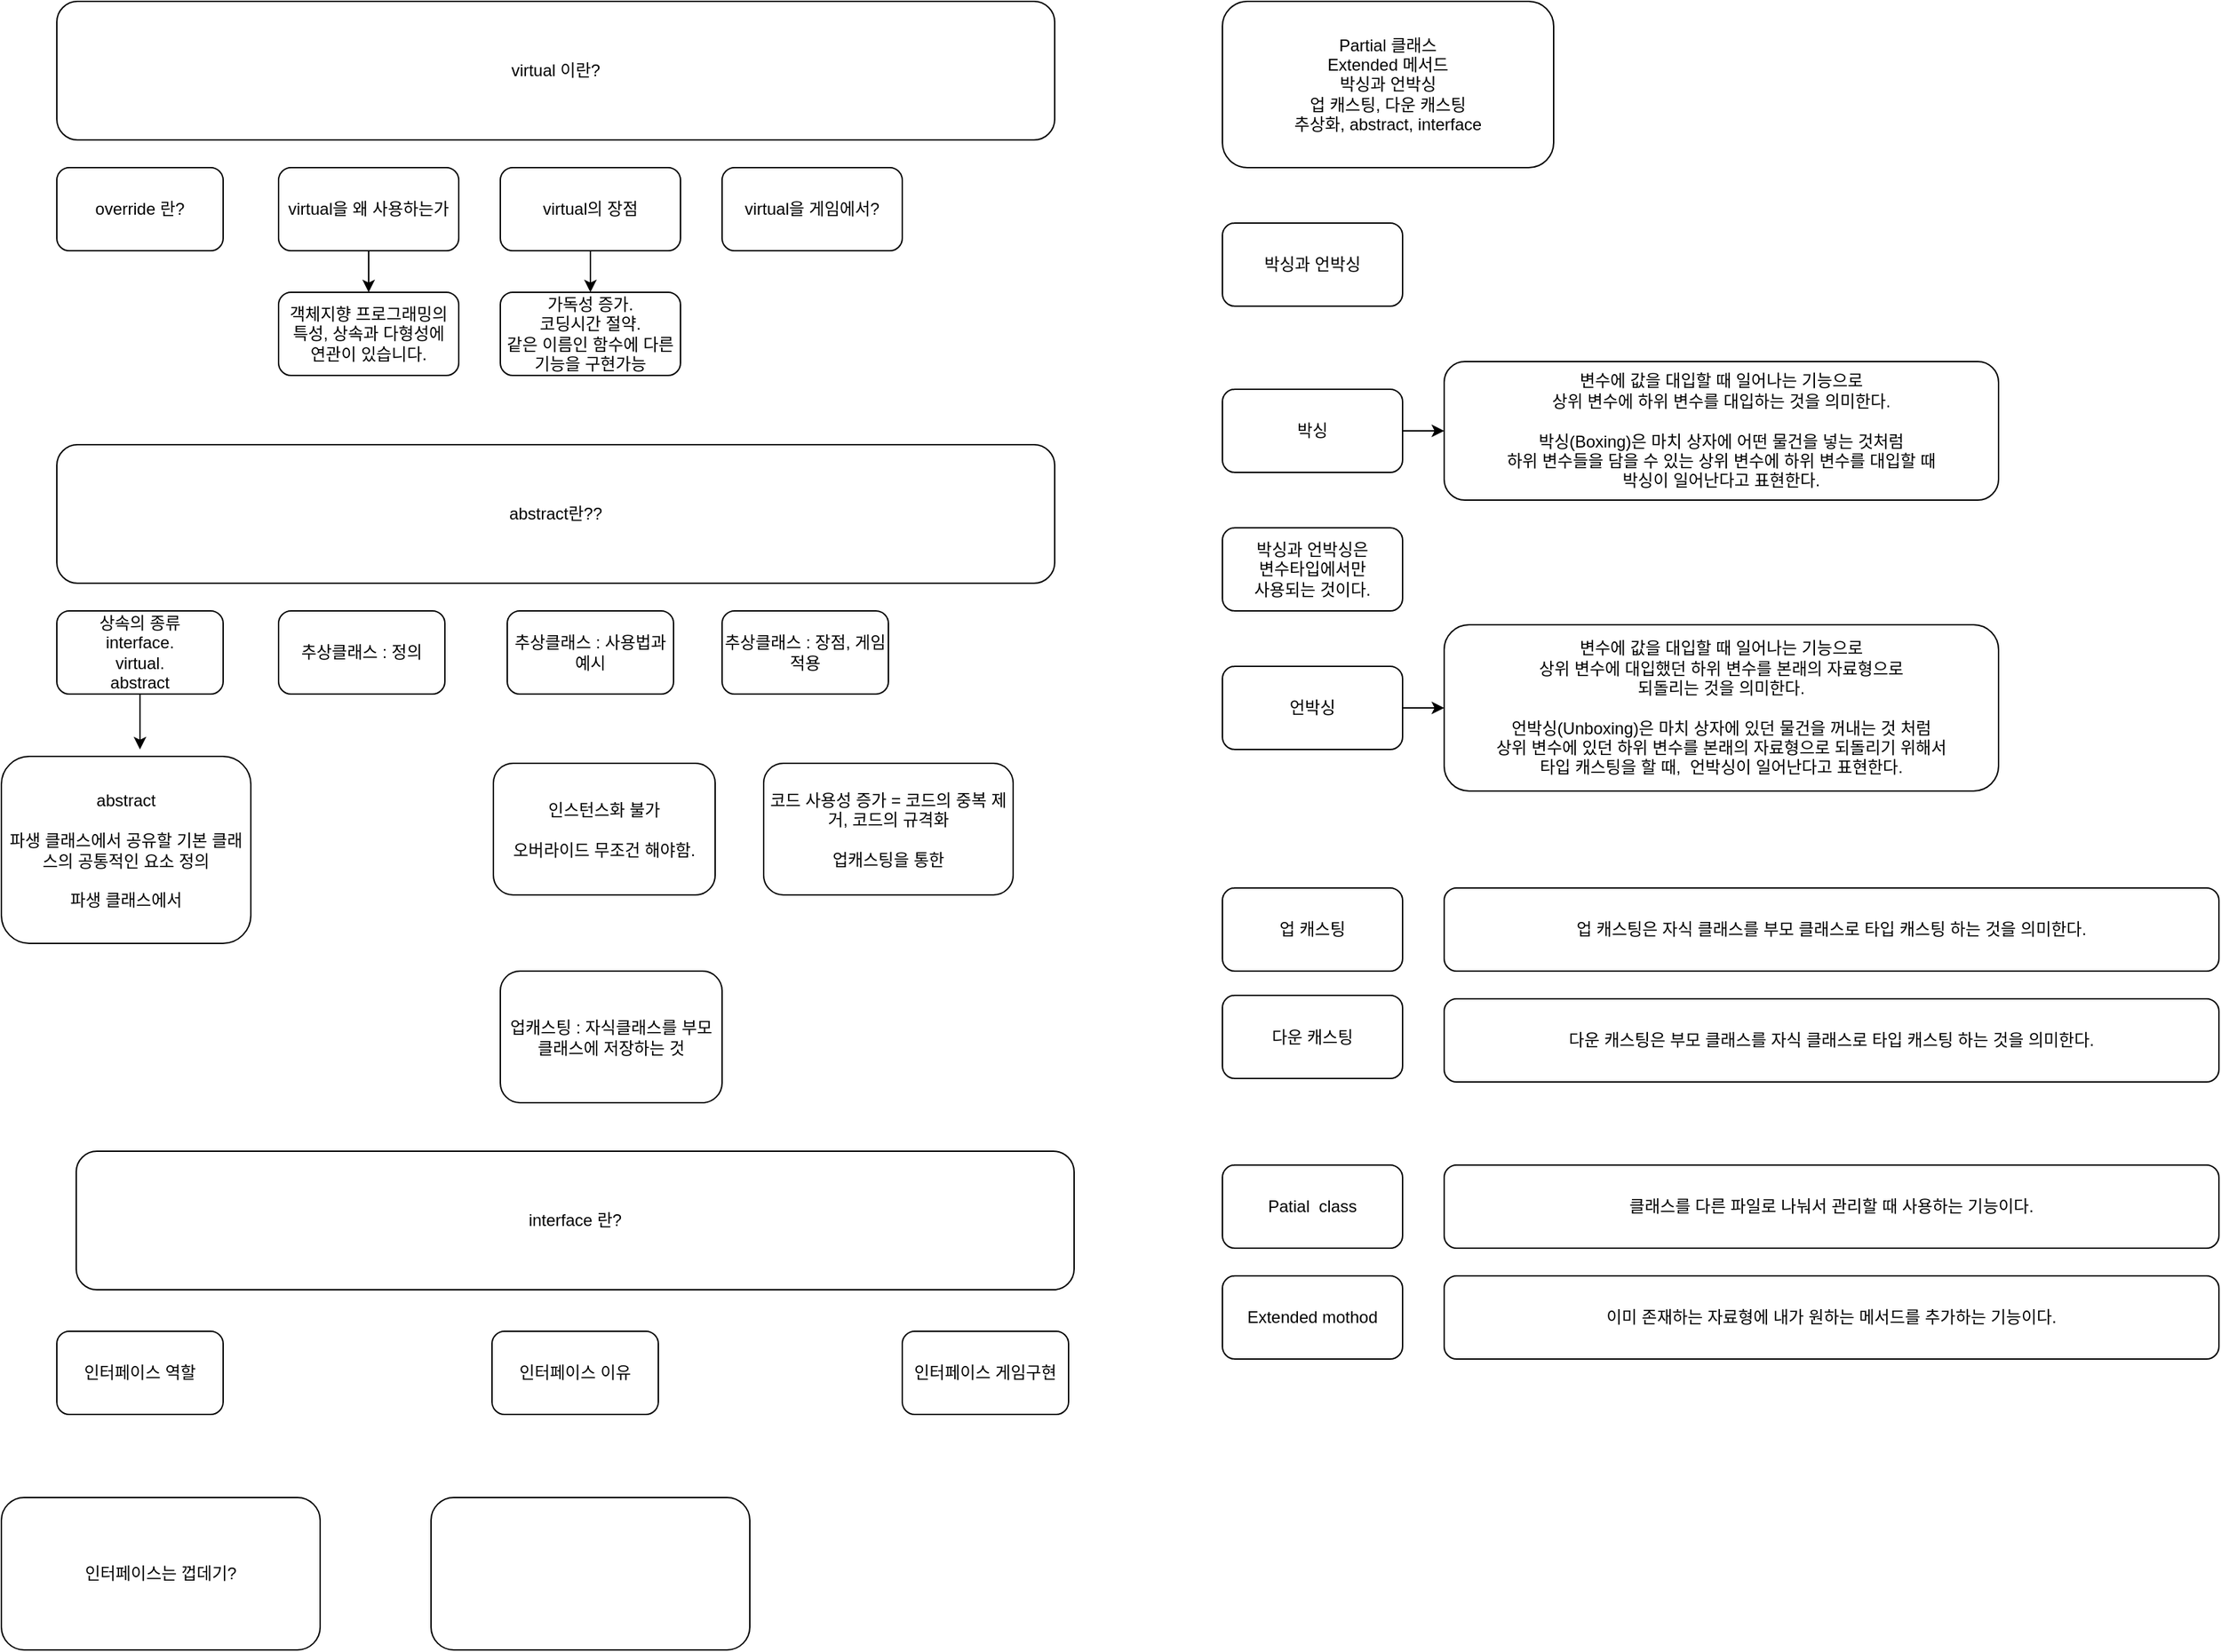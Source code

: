 <mxfile version="21.2.8" type="device">
  <diagram name="페이지-1" id="u_zXzL_QMjXocQA-UUR2">
    <mxGraphModel dx="1674" dy="844" grid="1" gridSize="10" guides="1" tooltips="1" connect="1" arrows="1" fold="1" page="1" pageScale="1" pageWidth="827" pageHeight="1169" math="0" shadow="0">
      <root>
        <mxCell id="0" />
        <mxCell id="1" parent="0" />
        <mxCell id="E_rP_WAKEbMxcvqJSKqW-1" value="virtual 이란?" style="rounded=1;whiteSpace=wrap;html=1;" vertex="1" parent="1">
          <mxGeometry x="40" y="40" width="720" height="100" as="geometry" />
        </mxCell>
        <mxCell id="E_rP_WAKEbMxcvqJSKqW-3" value="override 란?" style="rounded=1;whiteSpace=wrap;html=1;" vertex="1" parent="1">
          <mxGeometry x="40" y="160" width="120" height="60" as="geometry" />
        </mxCell>
        <mxCell id="E_rP_WAKEbMxcvqJSKqW-7" style="edgeStyle=orthogonalEdgeStyle;rounded=0;orthogonalLoop=1;jettySize=auto;html=1;entryX=0.5;entryY=0;entryDx=0;entryDy=0;" edge="1" parent="1" source="E_rP_WAKEbMxcvqJSKqW-4" target="E_rP_WAKEbMxcvqJSKqW-6">
          <mxGeometry relative="1" as="geometry" />
        </mxCell>
        <mxCell id="E_rP_WAKEbMxcvqJSKqW-4" value="virtual을 왜 사용하는가" style="rounded=1;whiteSpace=wrap;html=1;" vertex="1" parent="1">
          <mxGeometry x="200" y="160" width="130" height="60" as="geometry" />
        </mxCell>
        <mxCell id="E_rP_WAKEbMxcvqJSKqW-10" style="edgeStyle=orthogonalEdgeStyle;rounded=0;orthogonalLoop=1;jettySize=auto;html=1;" edge="1" parent="1" source="E_rP_WAKEbMxcvqJSKqW-5" target="E_rP_WAKEbMxcvqJSKqW-8">
          <mxGeometry relative="1" as="geometry" />
        </mxCell>
        <mxCell id="E_rP_WAKEbMxcvqJSKqW-5" value="virtual의 장점" style="rounded=1;whiteSpace=wrap;html=1;" vertex="1" parent="1">
          <mxGeometry x="360" y="160" width="130" height="60" as="geometry" />
        </mxCell>
        <mxCell id="E_rP_WAKEbMxcvqJSKqW-6" value="객체지향 프로그래밍의&lt;br&gt;특성, 상속과 다형성에&lt;br&gt;연관이 있습니다." style="rounded=1;whiteSpace=wrap;html=1;" vertex="1" parent="1">
          <mxGeometry x="200" y="250" width="130" height="60" as="geometry" />
        </mxCell>
        <mxCell id="E_rP_WAKEbMxcvqJSKqW-8" value="가독성 증가.&lt;br&gt;코딩시간 절약.&lt;br&gt;같은 이름인 함수에 다른 기능을 구현가능" style="rounded=1;whiteSpace=wrap;html=1;" vertex="1" parent="1">
          <mxGeometry x="360" y="250" width="130" height="60" as="geometry" />
        </mxCell>
        <mxCell id="E_rP_WAKEbMxcvqJSKqW-11" value="virtual을 게임에서?" style="rounded=1;whiteSpace=wrap;html=1;" vertex="1" parent="1">
          <mxGeometry x="520" y="160" width="130" height="60" as="geometry" />
        </mxCell>
        <mxCell id="E_rP_WAKEbMxcvqJSKqW-13" value="abstract란??" style="rounded=1;whiteSpace=wrap;html=1;" vertex="1" parent="1">
          <mxGeometry x="40" y="360" width="720" height="100" as="geometry" />
        </mxCell>
        <mxCell id="E_rP_WAKEbMxcvqJSKqW-18" style="edgeStyle=orthogonalEdgeStyle;rounded=0;orthogonalLoop=1;jettySize=auto;html=1;" edge="1" parent="1" source="E_rP_WAKEbMxcvqJSKqW-14">
          <mxGeometry relative="1" as="geometry">
            <mxPoint x="100" y="580" as="targetPoint" />
          </mxGeometry>
        </mxCell>
        <mxCell id="E_rP_WAKEbMxcvqJSKqW-14" value="상속의 종류&lt;br&gt;interface.&lt;br&gt;virtual.&lt;br&gt;abstract" style="rounded=1;whiteSpace=wrap;html=1;" vertex="1" parent="1">
          <mxGeometry x="40" y="480" width="120" height="60" as="geometry" />
        </mxCell>
        <mxCell id="E_rP_WAKEbMxcvqJSKqW-15" value="추상클래스 : 정의" style="rounded=1;whiteSpace=wrap;html=1;" vertex="1" parent="1">
          <mxGeometry x="200" y="480" width="120" height="60" as="geometry" />
        </mxCell>
        <mxCell id="E_rP_WAKEbMxcvqJSKqW-16" value="추상클래스 : 사용법과 예시" style="rounded=1;whiteSpace=wrap;html=1;" vertex="1" parent="1">
          <mxGeometry x="365" y="480" width="120" height="60" as="geometry" />
        </mxCell>
        <mxCell id="E_rP_WAKEbMxcvqJSKqW-17" value="추상클래스 : 장점, 게임적용" style="rounded=1;whiteSpace=wrap;html=1;" vertex="1" parent="1">
          <mxGeometry x="520" y="480" width="120" height="60" as="geometry" />
        </mxCell>
        <mxCell id="E_rP_WAKEbMxcvqJSKqW-19" value="abstract&lt;br&gt;&lt;br&gt;파생 클래스에서 공유할 기본 클래스의 공통적인 요소 정의&lt;br&gt;&lt;br&gt;파생 클래스에서" style="rounded=1;whiteSpace=wrap;html=1;" vertex="1" parent="1">
          <mxGeometry y="585" width="180" height="135" as="geometry" />
        </mxCell>
        <mxCell id="E_rP_WAKEbMxcvqJSKqW-20" value="인스턴스화 불가&lt;br&gt;&lt;br&gt;오버라이드 무조건 해야함." style="rounded=1;whiteSpace=wrap;html=1;" vertex="1" parent="1">
          <mxGeometry x="355" y="590" width="160" height="95" as="geometry" />
        </mxCell>
        <mxCell id="E_rP_WAKEbMxcvqJSKqW-21" value="코드 사용성 증가 = 코드의 중복 제거, 코드의 규격화&lt;br&gt;&lt;br&gt;업캐스팅을 통한" style="rounded=1;whiteSpace=wrap;html=1;" vertex="1" parent="1">
          <mxGeometry x="550" y="590" width="180" height="95" as="geometry" />
        </mxCell>
        <mxCell id="E_rP_WAKEbMxcvqJSKqW-22" value="업캐스팅 : 자식클래스를 부모 클래스에 저장하는 것" style="rounded=1;whiteSpace=wrap;html=1;" vertex="1" parent="1">
          <mxGeometry x="360" y="740" width="160" height="95" as="geometry" />
        </mxCell>
        <mxCell id="E_rP_WAKEbMxcvqJSKqW-24" value="interface 란?" style="rounded=1;whiteSpace=wrap;html=1;" vertex="1" parent="1">
          <mxGeometry x="54" y="870" width="720" height="100" as="geometry" />
        </mxCell>
        <mxCell id="E_rP_WAKEbMxcvqJSKqW-25" value="인터페이스 역할" style="rounded=1;whiteSpace=wrap;html=1;" vertex="1" parent="1">
          <mxGeometry x="40" y="1000" width="120" height="60" as="geometry" />
        </mxCell>
        <mxCell id="E_rP_WAKEbMxcvqJSKqW-26" value="인터페이스 이유" style="rounded=1;whiteSpace=wrap;html=1;" vertex="1" parent="1">
          <mxGeometry x="354" y="1000" width="120" height="60" as="geometry" />
        </mxCell>
        <mxCell id="E_rP_WAKEbMxcvqJSKqW-27" value="인터페이스 게임구현" style="rounded=1;whiteSpace=wrap;html=1;" vertex="1" parent="1">
          <mxGeometry x="650" y="1000" width="120" height="60" as="geometry" />
        </mxCell>
        <mxCell id="E_rP_WAKEbMxcvqJSKqW-29" value="인터페이스는 껍데기?" style="rounded=1;whiteSpace=wrap;html=1;" vertex="1" parent="1">
          <mxGeometry y="1120" width="230" height="110" as="geometry" />
        </mxCell>
        <mxCell id="E_rP_WAKEbMxcvqJSKqW-30" value="" style="rounded=1;whiteSpace=wrap;html=1;" vertex="1" parent="1">
          <mxGeometry x="310" y="1120" width="230" height="110" as="geometry" />
        </mxCell>
        <mxCell id="E_rP_WAKEbMxcvqJSKqW-31" value="Partial 클래스&lt;br&gt;Extended 메서드&lt;br&gt;박싱과 언박싱&lt;br&gt;업 캐스팅, 다운 캐스팅&lt;br&gt;추상화, abstract, interface" style="rounded=1;whiteSpace=wrap;html=1;" vertex="1" parent="1">
          <mxGeometry x="881" y="40" width="239" height="120" as="geometry" />
        </mxCell>
        <mxCell id="E_rP_WAKEbMxcvqJSKqW-32" value="박싱과 언박싱" style="rounded=1;whiteSpace=wrap;html=1;" vertex="1" parent="1">
          <mxGeometry x="881" y="200" width="130" height="60" as="geometry" />
        </mxCell>
        <mxCell id="E_rP_WAKEbMxcvqJSKqW-36" style="edgeStyle=orthogonalEdgeStyle;rounded=0;orthogonalLoop=1;jettySize=auto;html=1;" edge="1" parent="1" source="E_rP_WAKEbMxcvqJSKqW-33" target="E_rP_WAKEbMxcvqJSKqW-35">
          <mxGeometry relative="1" as="geometry" />
        </mxCell>
        <mxCell id="E_rP_WAKEbMxcvqJSKqW-33" value="박싱" style="rounded=1;whiteSpace=wrap;html=1;" vertex="1" parent="1">
          <mxGeometry x="881" y="320" width="130" height="60" as="geometry" />
        </mxCell>
        <mxCell id="E_rP_WAKEbMxcvqJSKqW-44" style="edgeStyle=orthogonalEdgeStyle;rounded=0;orthogonalLoop=1;jettySize=auto;html=1;entryX=0;entryY=0.5;entryDx=0;entryDy=0;" edge="1" parent="1" source="E_rP_WAKEbMxcvqJSKqW-34" target="E_rP_WAKEbMxcvqJSKqW-38">
          <mxGeometry relative="1" as="geometry" />
        </mxCell>
        <mxCell id="E_rP_WAKEbMxcvqJSKqW-34" value="언박싱" style="rounded=1;whiteSpace=wrap;html=1;" vertex="1" parent="1">
          <mxGeometry x="881" y="520" width="130" height="60" as="geometry" />
        </mxCell>
        <mxCell id="E_rP_WAKEbMxcvqJSKqW-35" value="변수에 값을 대입할 때 일어나는 기능으로&lt;br&gt;상위 변수에 하위 변수를 대입하는 것을 의미한다.&lt;br&gt;&lt;br&gt;박싱(Boxing)은 마치 상자에 어떤 물건을 넣는 것처럼&lt;br&gt;하위 변수들을 담을 수 있는 상위 변수에 하위 변수를 대입할 때&lt;br&gt;박싱이 일어난다고 표현한다." style="rounded=1;whiteSpace=wrap;html=1;" vertex="1" parent="1">
          <mxGeometry x="1041" y="300" width="400" height="100" as="geometry" />
        </mxCell>
        <mxCell id="E_rP_WAKEbMxcvqJSKqW-38" value="변수에 값을 대입할 때 일어나는 기능으로&lt;br&gt;상위 변수에 대입했던 하위 변수를 본래의 자료형으로&lt;br&gt;되돌리는 것을 의미한다.&lt;br&gt;&lt;br&gt;언박싱(Unboxing)은 마치 상자에 있던 물건을 꺼내는 것 처럼&lt;br&gt;상위 변수에 있던 하위 변수를 본래의 자료형으로 되돌리기 위해서&lt;br&gt;타입 캐스팅을 할 때,&amp;nbsp; 언박싱이 일어난다고 표현한다." style="rounded=1;whiteSpace=wrap;html=1;" vertex="1" parent="1">
          <mxGeometry x="1041" y="490" width="400" height="120" as="geometry" />
        </mxCell>
        <mxCell id="E_rP_WAKEbMxcvqJSKqW-39" value="박싱과 언박싱은&lt;br&gt;변수타입에서만&lt;br&gt;사용되는 것이다." style="rounded=1;whiteSpace=wrap;html=1;" vertex="1" parent="1">
          <mxGeometry x="881" y="420" width="130" height="60" as="geometry" />
        </mxCell>
        <mxCell id="E_rP_WAKEbMxcvqJSKqW-40" value="업 캐스팅" style="rounded=1;whiteSpace=wrap;html=1;" vertex="1" parent="1">
          <mxGeometry x="881" y="680" width="130" height="60" as="geometry" />
        </mxCell>
        <mxCell id="E_rP_WAKEbMxcvqJSKqW-41" value="다운 캐스팅" style="rounded=1;whiteSpace=wrap;html=1;" vertex="1" parent="1">
          <mxGeometry x="881" y="757.5" width="130" height="60" as="geometry" />
        </mxCell>
        <mxCell id="E_rP_WAKEbMxcvqJSKqW-42" value="업 캐스팅은 자식 클래스를 부모 클래스로 타입 캐스팅 하는 것을 의미한다." style="rounded=1;whiteSpace=wrap;html=1;" vertex="1" parent="1">
          <mxGeometry x="1041" y="680" width="559" height="60" as="geometry" />
        </mxCell>
        <mxCell id="E_rP_WAKEbMxcvqJSKqW-43" value="다운 캐스팅은 부모 클래스를 자식 클래스로 타입 캐스팅 하는 것을 의미한다." style="rounded=1;whiteSpace=wrap;html=1;" vertex="1" parent="1">
          <mxGeometry x="1041" y="760" width="559" height="60" as="geometry" />
        </mxCell>
        <mxCell id="E_rP_WAKEbMxcvqJSKqW-45" value="Patial&amp;nbsp; class" style="rounded=1;whiteSpace=wrap;html=1;" vertex="1" parent="1">
          <mxGeometry x="881" y="880" width="130" height="60" as="geometry" />
        </mxCell>
        <mxCell id="E_rP_WAKEbMxcvqJSKqW-46" value="Extended mothod" style="rounded=1;whiteSpace=wrap;html=1;" vertex="1" parent="1">
          <mxGeometry x="881" y="960" width="130" height="60" as="geometry" />
        </mxCell>
        <mxCell id="E_rP_WAKEbMxcvqJSKqW-47" value="클래스를 다른 파일로 나눠서 관리할 때 사용하는 기능이다." style="rounded=1;whiteSpace=wrap;html=1;" vertex="1" parent="1">
          <mxGeometry x="1041" y="880" width="559" height="60" as="geometry" />
        </mxCell>
        <mxCell id="E_rP_WAKEbMxcvqJSKqW-48" value="이미 존재하는 자료형에 내가 원하는 메서드를 추가하는 기능이다." style="rounded=1;whiteSpace=wrap;html=1;" vertex="1" parent="1">
          <mxGeometry x="1041" y="960" width="559" height="60" as="geometry" />
        </mxCell>
      </root>
    </mxGraphModel>
  </diagram>
</mxfile>
